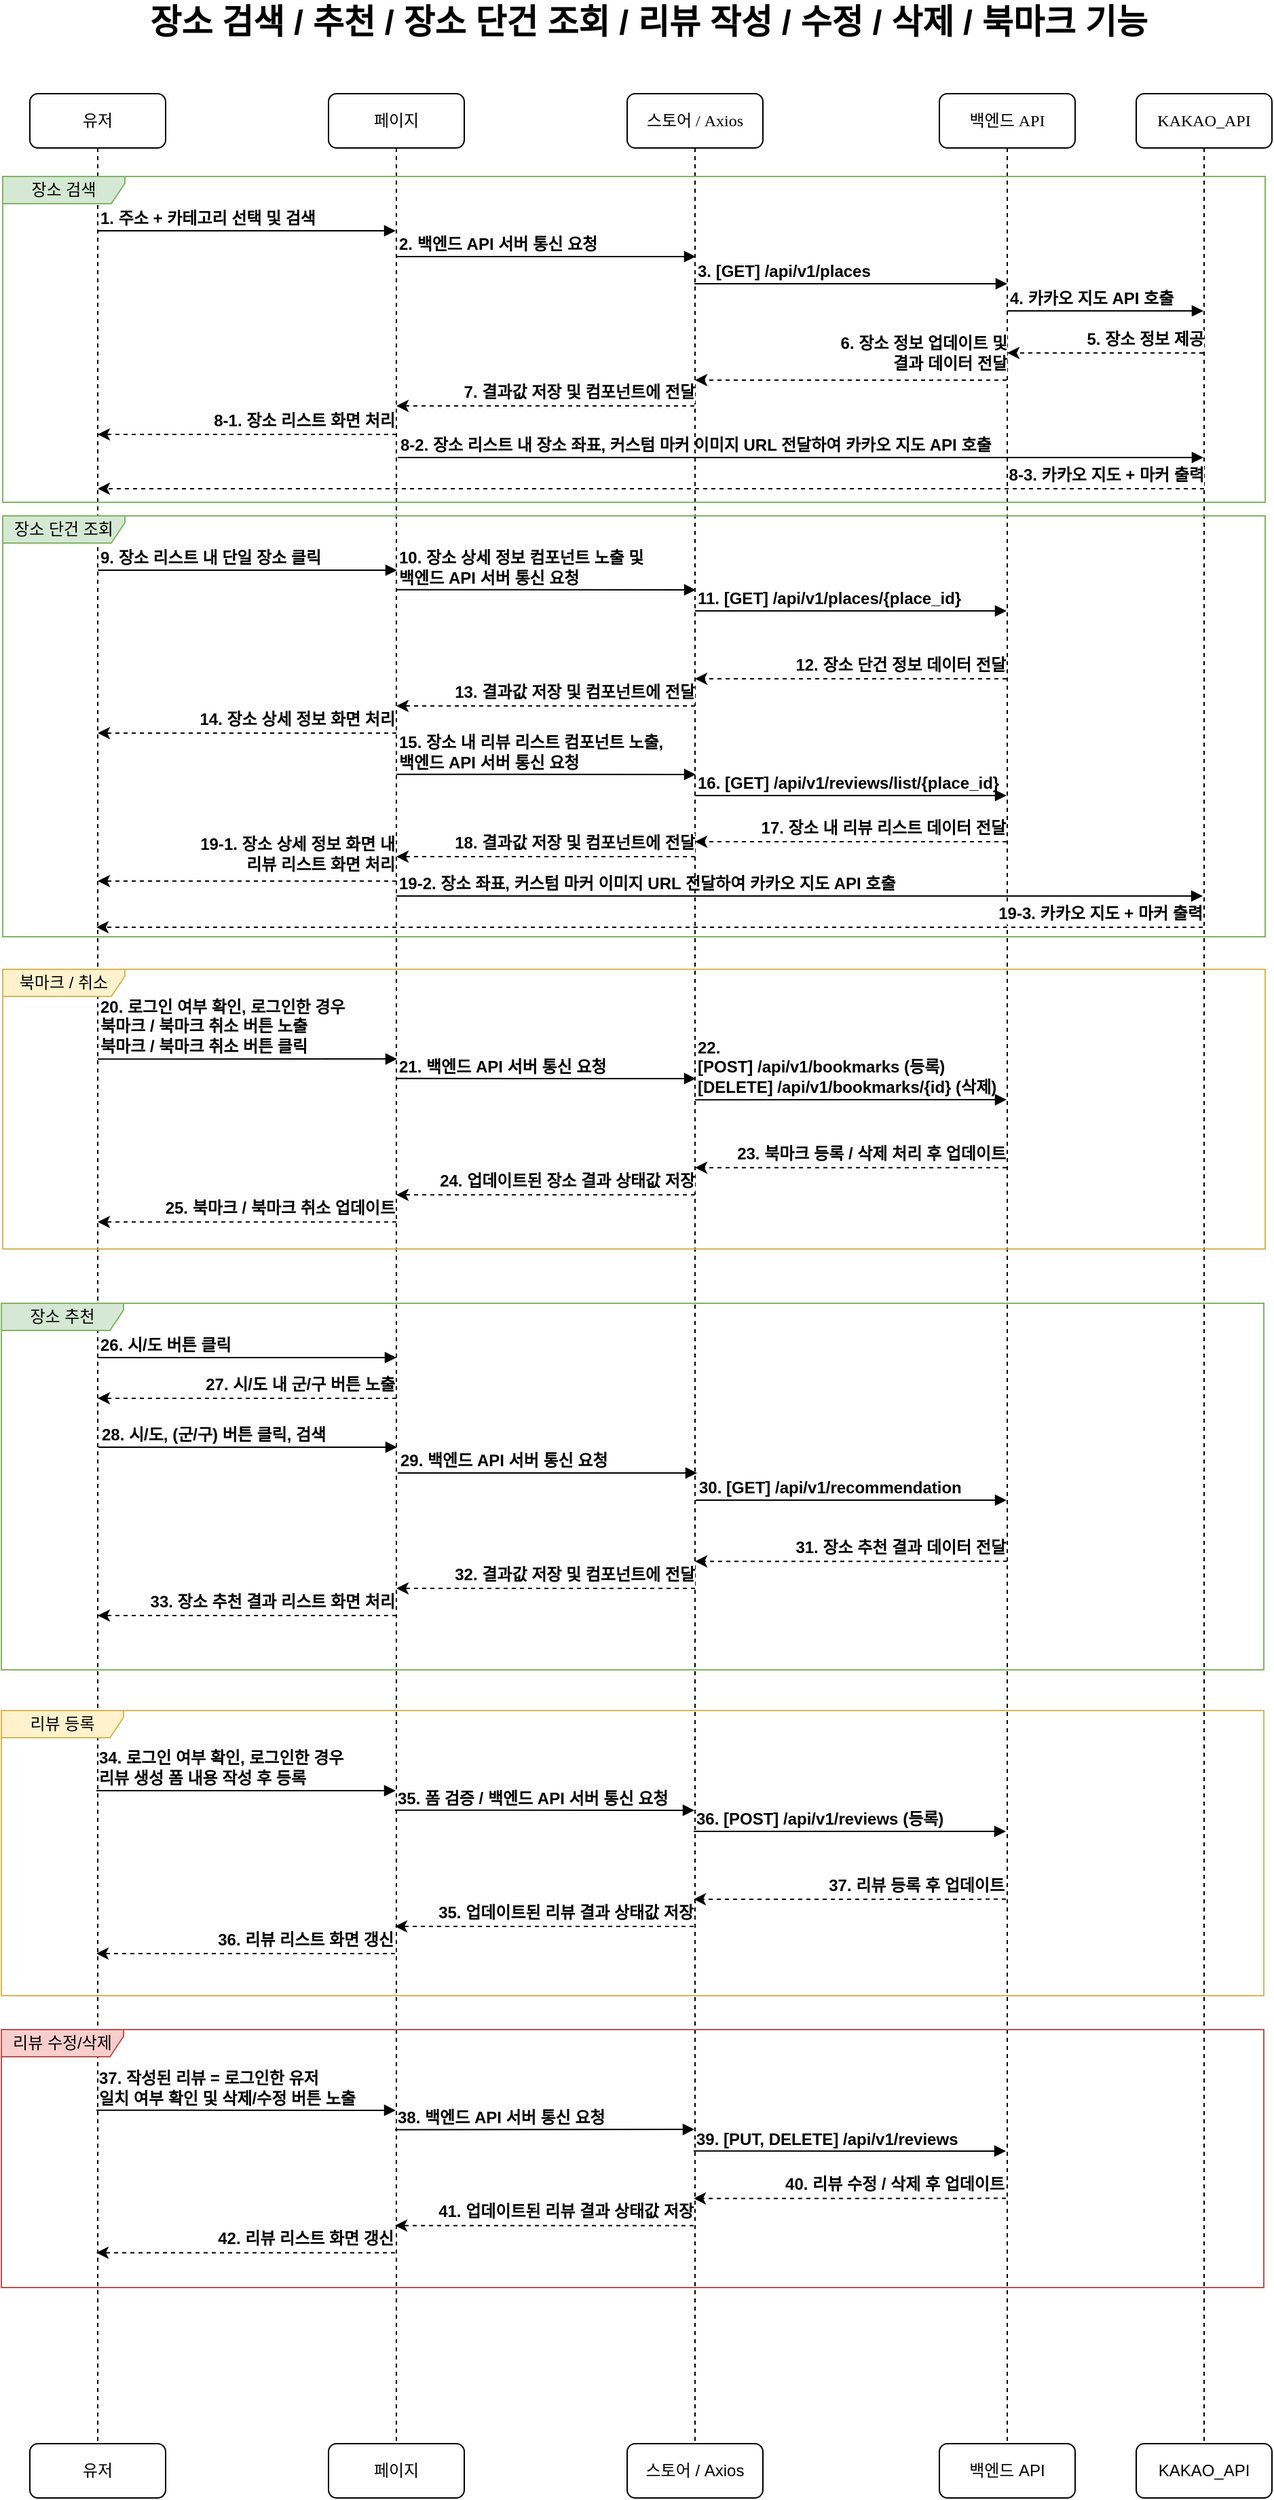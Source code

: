 <mxfile version="21.2.4" type="device">
  <diagram name="Page-1" id="13e1069c-82ec-6db2-03f1-153e76fe0fe0">
    <mxGraphModel dx="1434" dy="707" grid="1" gridSize="10" guides="1" tooltips="1" connect="1" arrows="1" fold="1" page="1" pageScale="1" pageWidth="1100" pageHeight="850" background="none" math="0" shadow="0">
      <root>
        <mxCell id="0" />
        <mxCell id="1" parent="0" />
        <mxCell id="7baba1c4bc27f4b0-2" value="페이지" style="shape=umlLifeline;perimeter=lifelinePerimeter;whiteSpace=wrap;html=1;container=1;collapsible=0;recursiveResize=0;outlineConnect=0;rounded=1;shadow=0;comic=0;labelBackgroundColor=none;strokeWidth=1;fontFamily=Verdana;fontSize=12;align=center;" parent="1" vertex="1">
          <mxGeometry x="314" y="109" width="100" height="1731" as="geometry" />
        </mxCell>
        <mxCell id="fj5dnLexoJdEt0vvxZNv-27" value="2. 백엔드 API 서버 통신 요청" style="html=1;verticalAlign=bottom;endArrow=block;labelBackgroundColor=none;fontFamily=Helvetica;fontSize=12;edgeStyle=elbowEdgeStyle;elbow=vertical;align=left;fontStyle=1" parent="7baba1c4bc27f4b0-2" edge="1">
          <mxGeometry x="-1" relative="1" as="geometry">
            <mxPoint x="50" y="120" as="sourcePoint" />
            <mxPoint x="270.5" y="120" as="targetPoint" />
            <mxPoint as="offset" />
          </mxGeometry>
        </mxCell>
        <mxCell id="fj5dnLexoJdEt0vvxZNv-35" value="&lt;font&gt;10. 장소 상세 정보 컴포넌트 노출 및&lt;br&gt;백엔드 API 서버 통신 요청&lt;/font&gt;" style="html=1;verticalAlign=bottom;endArrow=block;labelBackgroundColor=none;fontFamily=Helvetica;fontSize=12;edgeStyle=elbowEdgeStyle;elbow=vertical;align=left;fontStyle=1" parent="7baba1c4bc27f4b0-2" edge="1">
          <mxGeometry x="-0.997" relative="1" as="geometry">
            <mxPoint x="50" y="365.33" as="sourcePoint" />
            <mxPoint x="270.5" y="365.33" as="targetPoint" />
            <mxPoint as="offset" />
          </mxGeometry>
        </mxCell>
        <mxCell id="fj5dnLexoJdEt0vvxZNv-41" value="14. 장소 상세 정보 화면 처리" style="endArrow=classic;html=1;rounded=0;dashed=1;align=right;fontSize=12;fontStyle=1" parent="7baba1c4bc27f4b0-2" edge="1">
          <mxGeometry x="-1" y="-10" width="50" height="50" relative="1" as="geometry">
            <mxPoint x="50" y="471" as="sourcePoint" />
            <mxPoint x="-170" y="471" as="targetPoint" />
            <Array as="points">
              <mxPoint x="50" y="471" />
              <mxPoint x="20" y="471" />
            </Array>
            <mxPoint as="offset" />
          </mxGeometry>
        </mxCell>
        <mxCell id="fj5dnLexoJdEt0vvxZNv-78" value="33. 장소 추천 결과 리스트 화면 처리" style="endArrow=classic;html=1;rounded=0;dashed=1;align=right;fontSize=12;fontStyle=1" parent="7baba1c4bc27f4b0-2" edge="1">
          <mxGeometry x="-1" y="-10" width="50" height="50" relative="1" as="geometry">
            <mxPoint x="50" y="1121" as="sourcePoint" />
            <mxPoint x="-170" y="1121" as="targetPoint" />
            <Array as="points">
              <mxPoint x="50" y="1121" />
              <mxPoint x="20" y="1121" />
            </Array>
            <mxPoint as="offset" />
          </mxGeometry>
        </mxCell>
        <mxCell id="7baba1c4bc27f4b0-3" value="스토어 / Axios" style="shape=umlLifeline;perimeter=lifelinePerimeter;whiteSpace=wrap;html=1;container=1;collapsible=0;recursiveResize=0;outlineConnect=0;rounded=1;shadow=0;comic=0;labelBackgroundColor=none;strokeWidth=1;fontFamily=Verdana;fontSize=12;align=center;movable=1;resizable=1;rotatable=1;deletable=1;editable=1;locked=0;connectable=1;" parent="1" vertex="1">
          <mxGeometry x="534" y="109" width="100" height="1731" as="geometry" />
        </mxCell>
        <mxCell id="fj5dnLexoJdEt0vvxZNv-79" value="32. 결과값 저장 및 컴포넌트에 전달" style="endArrow=classic;html=1;rounded=0;dashed=1;align=right;fontSize=12;fontStyle=1" parent="7baba1c4bc27f4b0-3" edge="1">
          <mxGeometry x="-1" y="-10" width="50" height="50" relative="1" as="geometry">
            <mxPoint x="50" y="1101" as="sourcePoint" />
            <mxPoint x="-170" y="1101" as="targetPoint" />
            <Array as="points">
              <mxPoint x="30" y="1101" />
            </Array>
            <mxPoint x="1" as="offset" />
          </mxGeometry>
        </mxCell>
        <mxCell id="7baba1c4bc27f4b0-4" value="KAKAO_API" style="shape=umlLifeline;perimeter=lifelinePerimeter;whiteSpace=wrap;html=1;container=1;collapsible=0;recursiveResize=0;outlineConnect=0;rounded=1;shadow=0;comic=0;labelBackgroundColor=none;strokeWidth=1;fontFamily=Verdana;fontSize=12;align=center;" parent="1" vertex="1">
          <mxGeometry x="909" y="109" width="100" height="1731" as="geometry" />
        </mxCell>
        <mxCell id="7baba1c4bc27f4b0-8" value="유저" style="shape=umlLifeline;perimeter=lifelinePerimeter;whiteSpace=wrap;html=1;container=1;collapsible=0;recursiveResize=0;outlineConnect=0;rounded=1;shadow=0;comic=0;labelBackgroundColor=none;strokeWidth=1;fontFamily=Verdana;fontSize=12;align=center;" parent="1" vertex="1">
          <mxGeometry x="94" y="109" width="100" height="1731" as="geometry" />
        </mxCell>
        <mxCell id="7baba1c4bc27f4b0-11" value="1. 주소 + 카테고리 선택 및 검색" style="html=1;verticalAlign=bottom;endArrow=block;labelBackgroundColor=none;fontFamily=Helvetica;fontSize=12;edgeStyle=elbowEdgeStyle;elbow=vertical;align=left;fontStyle=1" parent="1" edge="1">
          <mxGeometry x="-1" relative="1" as="geometry">
            <mxPoint x="143.5" y="210" as="sourcePoint" />
            <mxPoint x="363.5" y="210" as="targetPoint" />
            <mxPoint as="offset" />
          </mxGeometry>
        </mxCell>
        <mxCell id="d7kwrDIypniRsh-_axAG-28" value="유저" style="rounded=1;whiteSpace=wrap;html=1;fontSize=12;" parent="1" vertex="1">
          <mxGeometry x="94" y="1840" width="100" height="40" as="geometry" />
        </mxCell>
        <mxCell id="d7kwrDIypniRsh-_axAG-29" value="페이지" style="rounded=1;whiteSpace=wrap;html=1;fontSize=12;" parent="1" vertex="1">
          <mxGeometry x="314" y="1840" width="100" height="40" as="geometry" />
        </mxCell>
        <mxCell id="d7kwrDIypniRsh-_axAG-30" value="스토어 / Axios" style="rounded=1;whiteSpace=wrap;html=1;fontSize=12;" parent="1" vertex="1">
          <mxGeometry x="534" y="1840" width="100" height="40" as="geometry" />
        </mxCell>
        <mxCell id="d7kwrDIypniRsh-_axAG-31" value="KAKAO_API" style="rounded=1;whiteSpace=wrap;html=1;fontSize=12;" parent="1" vertex="1">
          <mxGeometry x="909" y="1840" width="100" height="40" as="geometry" />
        </mxCell>
        <mxCell id="d7kwrDIypniRsh-_axAG-33" value="&lt;span style=&quot;font-size: 25px;&quot;&gt;&lt;b&gt;장소 검색 / 추천 / 장소 단건 조회 / 리뷰 작성 / 수정 / 삭제 / 북마크 기능&lt;/b&gt;&lt;/span&gt;" style="text;html=1;strokeColor=none;fillColor=none;align=center;verticalAlign=middle;whiteSpace=wrap;rounded=0;fontSize=12;" parent="1" vertex="1">
          <mxGeometry x="154" y="40" width="792" height="30" as="geometry" />
        </mxCell>
        <mxCell id="fj5dnLexoJdEt0vvxZNv-23" value="백엔드 API" style="shape=umlLifeline;perimeter=lifelinePerimeter;whiteSpace=wrap;html=1;container=1;collapsible=0;recursiveResize=0;outlineConnect=0;rounded=1;shadow=0;comic=0;labelBackgroundColor=none;strokeWidth=1;fontFamily=Verdana;fontSize=12;align=center;" parent="1" vertex="1">
          <mxGeometry x="764" y="109" width="100" height="1731" as="geometry" />
        </mxCell>
        <mxCell id="fj5dnLexoJdEt0vvxZNv-77" value="31. 장소 추천 결과 데이터 전달" style="endArrow=classic;html=1;rounded=0;dashed=1;align=right;fontSize=12;fontStyle=1" parent="fj5dnLexoJdEt0vvxZNv-23" edge="1">
          <mxGeometry x="-1" y="-10" width="50" height="50" relative="1" as="geometry">
            <mxPoint x="50" y="1081" as="sourcePoint" />
            <mxPoint x="-180" y="1081.09" as="targetPoint" />
            <Array as="points">
              <mxPoint y="1081.09" />
              <mxPoint x="-30" y="1081.09" />
            </Array>
            <mxPoint as="offset" />
          </mxGeometry>
        </mxCell>
        <mxCell id="fj5dnLexoJdEt0vvxZNv-26" value="백엔드 API" style="rounded=1;whiteSpace=wrap;html=1;fontSize=12;" parent="1" vertex="1">
          <mxGeometry x="764" y="1840" width="100" height="40" as="geometry" />
        </mxCell>
        <mxCell id="fj5dnLexoJdEt0vvxZNv-28" value="3. [GET] /api/v1/places" style="html=1;verticalAlign=bottom;endArrow=block;labelBackgroundColor=none;fontFamily=Helvetica;fontSize=12;edgeStyle=elbowEdgeStyle;elbow=vertical;align=left;fontStyle=1;" parent="1" edge="1">
          <mxGeometry x="-1" relative="1" as="geometry">
            <mxPoint x="583.5" y="249" as="sourcePoint" />
            <mxPoint x="814" y="249" as="targetPoint" />
            <mxPoint as="offset" />
            <Array as="points">
              <mxPoint x="814" y="249" />
            </Array>
          </mxGeometry>
        </mxCell>
        <mxCell id="fj5dnLexoJdEt0vvxZNv-29" value="4. 카카오 지도 API 호출" style="html=1;verticalAlign=bottom;endArrow=block;labelBackgroundColor=none;fontFamily=Helvetica;fontSize=12;edgeStyle=elbowEdgeStyle;elbow=vertical;align=left;fontStyle=1" parent="1" edge="1">
          <mxGeometry x="-1" relative="1" as="geometry">
            <mxPoint x="814" y="269" as="sourcePoint" />
            <mxPoint x="958.5" y="269" as="targetPoint" />
            <mxPoint as="offset" />
          </mxGeometry>
        </mxCell>
        <mxCell id="fj5dnLexoJdEt0vvxZNv-30" value="5. 장소 정보 제공" style="endArrow=classic;html=1;rounded=0;dashed=1;align=right;fontSize=12;fontStyle=1" parent="1" source="7baba1c4bc27f4b0-4" target="fj5dnLexoJdEt0vvxZNv-23" edge="1">
          <mxGeometry x="-1" y="-10" width="50" height="50" relative="1" as="geometry">
            <mxPoint x="874" y="320" as="sourcePoint" />
            <mxPoint x="884" y="320" as="targetPoint" />
            <Array as="points">
              <mxPoint x="924" y="300" />
              <mxPoint x="894" y="300" />
            </Array>
            <mxPoint x="1" as="offset" />
          </mxGeometry>
        </mxCell>
        <mxCell id="fj5dnLexoJdEt0vvxZNv-31" value="6. 장소 정보 업데이트 및&lt;br&gt;결과 데이터 전달" style="endArrow=classic;html=1;rounded=0;dashed=1;align=right;fontSize=12;fontStyle=1" parent="1" source="fj5dnLexoJdEt0vvxZNv-23" target="7baba1c4bc27f4b0-3" edge="1">
          <mxGeometry x="-1" y="-20" width="50" height="50" relative="1" as="geometry">
            <mxPoint x="799" y="320" as="sourcePoint" />
            <mxPoint x="644" y="320" as="targetPoint" />
            <Array as="points">
              <mxPoint x="764" y="320" />
              <mxPoint x="734" y="320" />
            </Array>
            <mxPoint x="1" as="offset" />
          </mxGeometry>
        </mxCell>
        <mxCell id="fj5dnLexoJdEt0vvxZNv-32" value="7. 결과값 저장 및 컴포넌트에 전달" style="endArrow=classic;html=1;rounded=0;dashed=1;align=right;fontSize=12;fontStyle=1" parent="1" source="7baba1c4bc27f4b0-3" target="7baba1c4bc27f4b0-2" edge="1">
          <mxGeometry x="-1" y="-10" width="50" height="50" relative="1" as="geometry">
            <mxPoint x="629" y="339" as="sourcePoint" />
            <mxPoint x="474" y="339" as="targetPoint" />
            <Array as="points">
              <mxPoint x="564" y="339" />
            </Array>
            <mxPoint x="1" as="offset" />
          </mxGeometry>
        </mxCell>
        <mxCell id="fj5dnLexoJdEt0vvxZNv-34" value="9. 장소 리스트 내 단일 장소 클릭" style="html=1;verticalAlign=bottom;endArrow=block;labelBackgroundColor=none;fontFamily=Helvetica;fontSize=12;edgeStyle=elbowEdgeStyle;elbow=vertical;align=left;fontStyle=1" parent="1" edge="1">
          <mxGeometry x="-1" relative="1" as="geometry">
            <mxPoint x="144" y="460" as="sourcePoint" />
            <mxPoint x="364.5" y="460" as="targetPoint" />
            <mxPoint as="offset" />
          </mxGeometry>
        </mxCell>
        <mxCell id="fj5dnLexoJdEt0vvxZNv-36" value="&lt;font&gt;11. [GET] /api/v1/places/{place_id}&lt;/font&gt;" style="html=1;verticalAlign=bottom;endArrow=block;labelBackgroundColor=none;fontFamily=Helvetica;fontSize=12;edgeStyle=elbowEdgeStyle;elbow=vertical;align=left;fontStyle=1" parent="1" target="fj5dnLexoJdEt0vvxZNv-23" edge="1">
          <mxGeometry x="-1" relative="1" as="geometry">
            <mxPoint x="584" y="490" as="sourcePoint" />
            <mxPoint x="804" y="490" as="targetPoint" />
            <mxPoint as="offset" />
          </mxGeometry>
        </mxCell>
        <mxCell id="fj5dnLexoJdEt0vvxZNv-37" value="12. 장소 단건 정보 데이터 전달" style="endArrow=classic;html=1;rounded=0;dashed=1;align=right;fontSize=12;fontStyle=1" parent="1" source="fj5dnLexoJdEt0vvxZNv-23" edge="1">
          <mxGeometry x="-1" y="-10" width="50" height="50" relative="1" as="geometry">
            <mxPoint x="804" y="540" as="sourcePoint" />
            <mxPoint x="584" y="540" as="targetPoint" />
            <Array as="points">
              <mxPoint x="764" y="540" />
              <mxPoint x="734" y="540" />
            </Array>
            <mxPoint as="offset" />
          </mxGeometry>
        </mxCell>
        <mxCell id="fj5dnLexoJdEt0vvxZNv-38" value="13. 결과값 저장 및 컴포넌트에 전달" style="endArrow=classic;html=1;rounded=0;dashed=1;align=right;fontSize=12;fontStyle=1" parent="1" edge="1">
          <mxGeometry x="-1" y="-10" width="50" height="50" relative="1" as="geometry">
            <mxPoint x="584" y="560" as="sourcePoint" />
            <mxPoint x="364" y="560" as="targetPoint" />
            <Array as="points">
              <mxPoint x="564" y="560" />
            </Array>
            <mxPoint x="1" as="offset" />
          </mxGeometry>
        </mxCell>
        <mxCell id="fj5dnLexoJdEt0vvxZNv-44" value="15. 장소 내 리뷰 리스트 컴포넌트 노출,&lt;br&gt;백엔드 API 서버 통신 요청" style="html=1;verticalAlign=bottom;endArrow=block;labelBackgroundColor=none;fontFamily=Helvetica;fontSize=12;edgeStyle=elbowEdgeStyle;elbow=vertical;align=left;fontStyle=1" parent="1" edge="1">
          <mxGeometry x="-0.999" relative="1" as="geometry">
            <mxPoint x="364" y="610.33" as="sourcePoint" />
            <mxPoint x="584.5" y="610.33" as="targetPoint" />
            <mxPoint as="offset" />
          </mxGeometry>
        </mxCell>
        <mxCell id="fj5dnLexoJdEt0vvxZNv-45" value="&lt;font&gt;16. [GET] /api/v1/reviews/list/{place_id}&lt;/font&gt;" style="html=1;verticalAlign=bottom;endArrow=block;labelBackgroundColor=none;fontFamily=Helvetica;fontSize=12;edgeStyle=elbowEdgeStyle;elbow=vertical;align=left;fontStyle=1" parent="1" target="fj5dnLexoJdEt0vvxZNv-23" edge="1">
          <mxGeometry x="-1" relative="1" as="geometry">
            <mxPoint x="584" y="626" as="sourcePoint" />
            <mxPoint x="804" y="626" as="targetPoint" />
            <mxPoint as="offset" />
          </mxGeometry>
        </mxCell>
        <mxCell id="fj5dnLexoJdEt0vvxZNv-46" value="19-1. 장소 상세 정보 화면 내&lt;br&gt;리뷰 리스트 화면 처리" style="endArrow=classic;html=1;rounded=0;dashed=1;align=right;fontSize=12;fontStyle=1" parent="1" edge="1">
          <mxGeometry x="-1" y="-20" width="50" height="50" relative="1" as="geometry">
            <mxPoint x="364" y="689" as="sourcePoint" />
            <mxPoint x="144" y="689" as="targetPoint" />
            <Array as="points">
              <mxPoint x="364" y="689" />
              <mxPoint x="334" y="689" />
            </Array>
            <mxPoint as="offset" />
          </mxGeometry>
        </mxCell>
        <mxCell id="fj5dnLexoJdEt0vvxZNv-47" value="17. 장소 내 리뷰 리스트 데이터 전달" style="endArrow=classic;html=1;rounded=0;dashed=1;align=right;fontSize=12;fontStyle=1" parent="1" source="fj5dnLexoJdEt0vvxZNv-23" edge="1">
          <mxGeometry x="-1" y="-10" width="50" height="50" relative="1" as="geometry">
            <mxPoint x="804" y="660" as="sourcePoint" />
            <mxPoint x="584" y="660" as="targetPoint" />
            <Array as="points">
              <mxPoint x="764" y="660" />
              <mxPoint x="734" y="660" />
            </Array>
            <mxPoint as="offset" />
          </mxGeometry>
        </mxCell>
        <mxCell id="fj5dnLexoJdEt0vvxZNv-48" value="18. 결과값 저장 및 컴포넌트에 전달" style="endArrow=classic;html=1;rounded=0;dashed=1;align=right;fontSize=12;fontStyle=1" parent="1" edge="1">
          <mxGeometry x="-1" y="-10" width="50" height="50" relative="1" as="geometry">
            <mxPoint x="584" y="671" as="sourcePoint" />
            <mxPoint x="364" y="671" as="targetPoint" />
            <Array as="points">
              <mxPoint x="564" y="671" />
            </Array>
            <mxPoint x="1" as="offset" />
          </mxGeometry>
        </mxCell>
        <mxCell id="fj5dnLexoJdEt0vvxZNv-49" value="장소 검색" style="shape=umlFrame;whiteSpace=wrap;html=1;pointerEvents=0;width=90;height=20;fillColor=#d5e8d4;strokeColor=#82b366;" parent="1" vertex="1">
          <mxGeometry x="74" y="170" width="930" height="240" as="geometry" />
        </mxCell>
        <mxCell id="fj5dnLexoJdEt0vvxZNv-50" value="장소 단건 조회" style="shape=umlFrame;whiteSpace=wrap;html=1;pointerEvents=0;width=90;height=20;fillColor=#d5e8d4;strokeColor=#82b366;" parent="1" vertex="1">
          <mxGeometry x="74" y="420" width="930" height="310" as="geometry" />
        </mxCell>
        <mxCell id="fj5dnLexoJdEt0vvxZNv-57" value="21. 백엔드 API 서버 통신 요청" style="html=1;verticalAlign=bottom;endArrow=block;labelBackgroundColor=none;fontFamily=Helvetica;fontSize=12;edgeStyle=elbowEdgeStyle;elbow=vertical;align=left;fontStyle=1" parent="1" edge="1">
          <mxGeometry x="-0.997" relative="1" as="geometry">
            <mxPoint x="364" y="834.42" as="sourcePoint" />
            <mxPoint x="584.5" y="834.42" as="targetPoint" />
            <mxPoint as="offset" />
          </mxGeometry>
        </mxCell>
        <mxCell id="fj5dnLexoJdEt0vvxZNv-58" value="25. 북마크 / 북마크 취소 업데이트" style="endArrow=classic;html=1;rounded=0;dashed=1;align=right;fontSize=12;fontStyle=1" parent="1" edge="1">
          <mxGeometry x="-1" y="-10" width="50" height="50" relative="1" as="geometry">
            <mxPoint x="364" y="940.09" as="sourcePoint" />
            <mxPoint x="144" y="940.09" as="targetPoint" />
            <Array as="points">
              <mxPoint x="364" y="940.09" />
              <mxPoint x="334" y="940.09" />
            </Array>
            <mxPoint as="offset" />
          </mxGeometry>
        </mxCell>
        <mxCell id="fj5dnLexoJdEt0vvxZNv-59" value="20. 로그인 여부 확인, 로그인한 경우&lt;br&gt;북마크 / 북마크 취소 버튼 노출&lt;br&gt;북마크 / 북마크 취소 버튼 클릭" style="html=1;verticalAlign=bottom;endArrow=block;labelBackgroundColor=none;fontFamily=Helvetica;fontSize=12;edgeStyle=elbowEdgeStyle;elbow=vertical;align=left;fontStyle=1" parent="1" edge="1">
          <mxGeometry x="-0.998" relative="1" as="geometry">
            <mxPoint x="144" y="820.09" as="sourcePoint" />
            <mxPoint x="364.5" y="820.09" as="targetPoint" />
            <mxPoint as="offset" />
          </mxGeometry>
        </mxCell>
        <mxCell id="fj5dnLexoJdEt0vvxZNv-60" value="&lt;font&gt;22. &lt;br&gt;[POST] /api/v1/bookmarks (등록)&lt;br&gt;[DELETE] /api/v1/bookmarks/{id} (삭제)&lt;br&gt;&lt;/font&gt;" style="html=1;verticalAlign=bottom;endArrow=block;labelBackgroundColor=none;fontFamily=Helvetica;fontSize=12;edgeStyle=elbowEdgeStyle;elbow=vertical;align=left;fontStyle=1" parent="1" target="fj5dnLexoJdEt0vvxZNv-23" edge="1">
          <mxGeometry x="-1" relative="1" as="geometry">
            <mxPoint x="584" y="850.09" as="sourcePoint" />
            <mxPoint x="804" y="850.09" as="targetPoint" />
            <mxPoint as="offset" />
          </mxGeometry>
        </mxCell>
        <mxCell id="fj5dnLexoJdEt0vvxZNv-61" value="23. 북마크 등록 / 삭제 처리 후 업데이트" style="endArrow=classic;html=1;rounded=0;dashed=1;align=right;fontSize=12;fontStyle=1" parent="1" source="fj5dnLexoJdEt0vvxZNv-23" edge="1">
          <mxGeometry x="-1" y="-10" width="50" height="50" relative="1" as="geometry">
            <mxPoint x="804" y="900.09" as="sourcePoint" />
            <mxPoint x="584" y="900.09" as="targetPoint" />
            <Array as="points">
              <mxPoint x="764" y="900.09" />
              <mxPoint x="734" y="900.09" />
            </Array>
            <mxPoint as="offset" />
          </mxGeometry>
        </mxCell>
        <mxCell id="fj5dnLexoJdEt0vvxZNv-62" value="24. 업데이트된 장소 결과 상태값 저장" style="endArrow=classic;html=1;rounded=0;dashed=1;align=right;fontSize=12;fontStyle=1" parent="1" edge="1">
          <mxGeometry x="-1" y="-10" width="50" height="50" relative="1" as="geometry">
            <mxPoint x="584" y="920.09" as="sourcePoint" />
            <mxPoint x="364" y="920.09" as="targetPoint" />
            <Array as="points">
              <mxPoint x="564" y="920.09" />
            </Array>
            <mxPoint x="1" as="offset" />
          </mxGeometry>
        </mxCell>
        <mxCell id="fj5dnLexoJdEt0vvxZNv-63" value="북마크 / 취소" style="shape=umlFrame;whiteSpace=wrap;html=1;pointerEvents=0;width=90;height=20;fillColor=#fff2cc;strokeColor=#d6b656;" parent="1" vertex="1">
          <mxGeometry x="74" y="754" width="930" height="206" as="geometry" />
        </mxCell>
        <mxCell id="fj5dnLexoJdEt0vvxZNv-66" value="26. 시/도 버튼 클릭" style="html=1;verticalAlign=bottom;endArrow=block;labelBackgroundColor=none;fontFamily=Helvetica;fontSize=12;edgeStyle=elbowEdgeStyle;elbow=vertical;align=left;fontStyle=1" parent="1" edge="1">
          <mxGeometry x="-1" relative="1" as="geometry">
            <mxPoint x="144" y="1040" as="sourcePoint" />
            <mxPoint x="364" y="1040" as="targetPoint" />
            <mxPoint as="offset" />
          </mxGeometry>
        </mxCell>
        <mxCell id="fj5dnLexoJdEt0vvxZNv-68" value="27. 시/도 내 군/구 버튼 노출" style="endArrow=classic;html=1;rounded=0;dashed=1;align=right;fontSize=12;fontStyle=1" parent="1" edge="1">
          <mxGeometry x="-1" y="-10" width="50" height="50" relative="1" as="geometry">
            <mxPoint x="364" y="1070" as="sourcePoint" />
            <mxPoint x="144" y="1070" as="targetPoint" />
            <Array as="points">
              <mxPoint x="364" y="1070" />
              <mxPoint x="334" y="1070" />
            </Array>
            <mxPoint as="offset" />
          </mxGeometry>
        </mxCell>
        <mxCell id="fj5dnLexoJdEt0vvxZNv-70" value="29. 백엔드 API 서버 통신 요청" style="html=1;verticalAlign=bottom;endArrow=block;labelBackgroundColor=none;fontFamily=Helvetica;fontSize=12;edgeStyle=elbowEdgeStyle;elbow=vertical;align=left;fontStyle=1" parent="1" edge="1">
          <mxGeometry x="-1" relative="1" as="geometry">
            <mxPoint x="365" y="1125" as="sourcePoint" />
            <mxPoint x="585.5" y="1125" as="targetPoint" />
            <mxPoint as="offset" />
          </mxGeometry>
        </mxCell>
        <mxCell id="fj5dnLexoJdEt0vvxZNv-71" value="28. 시/도, (군/구) 버튼 클릭, 검색" style="html=1;verticalAlign=bottom;endArrow=block;labelBackgroundColor=none;fontFamily=Helvetica;fontSize=12;edgeStyle=elbowEdgeStyle;elbow=vertical;align=left;fontStyle=1" parent="1" edge="1">
          <mxGeometry x="-1" relative="1" as="geometry">
            <mxPoint x="144.5" y="1106" as="sourcePoint" />
            <mxPoint x="364.5" y="1106" as="targetPoint" />
            <mxPoint as="offset" />
          </mxGeometry>
        </mxCell>
        <mxCell id="fj5dnLexoJdEt0vvxZNv-72" value="30. [GET] /api/v1/recommendation" style="html=1;verticalAlign=bottom;endArrow=block;labelBackgroundColor=none;fontFamily=Helvetica;fontSize=12;edgeStyle=elbowEdgeStyle;elbow=vertical;align=left;fontStyle=1;" parent="1" target="fj5dnLexoJdEt0vvxZNv-23" edge="1">
          <mxGeometry x="-1" relative="1" as="geometry">
            <mxPoint x="584.5" y="1145" as="sourcePoint" />
            <mxPoint x="815" y="1158" as="targetPoint" />
            <mxPoint as="offset" />
            <Array as="points">
              <mxPoint x="704" y="1145" />
            </Array>
          </mxGeometry>
        </mxCell>
        <mxCell id="fj5dnLexoJdEt0vvxZNv-80" value="8-1. 장소 리스트 화면 처리" style="endArrow=classic;html=1;rounded=0;dashed=1;align=right;fontSize=12;fontStyle=1" parent="1" edge="1">
          <mxGeometry x="-1" y="-10" width="50" height="50" relative="1" as="geometry">
            <mxPoint x="364" y="360" as="sourcePoint" />
            <mxPoint x="144" y="360" as="targetPoint" />
            <Array as="points">
              <mxPoint x="364" y="360" />
              <mxPoint x="334" y="360" />
            </Array>
            <mxPoint as="offset" />
          </mxGeometry>
        </mxCell>
        <mxCell id="fj5dnLexoJdEt0vvxZNv-81" value="장소 추천" style="shape=umlFrame;whiteSpace=wrap;html=1;pointerEvents=0;width=90;height=20;fillColor=#d5e8d4;strokeColor=#82b366;" parent="1" vertex="1">
          <mxGeometry x="73" y="1000" width="930" height="270" as="geometry" />
        </mxCell>
        <mxCell id="fj5dnLexoJdEt0vvxZNv-86" value="35. 폼 검증 / 백엔드 API 서버 통신 요청" style="html=1;verticalAlign=bottom;endArrow=block;labelBackgroundColor=none;fontFamily=Helvetica;fontSize=12;edgeStyle=elbowEdgeStyle;elbow=vertical;align=left;fontStyle=1" parent="1" edge="1">
          <mxGeometry x="-0.997" relative="1" as="geometry">
            <mxPoint x="363" y="1373.33" as="sourcePoint" />
            <mxPoint x="583.5" y="1373.33" as="targetPoint" />
            <mxPoint as="offset" />
          </mxGeometry>
        </mxCell>
        <mxCell id="fj5dnLexoJdEt0vvxZNv-87" value="36. 리뷰 리스트 화면 갱신" style="endArrow=classic;html=1;rounded=0;dashed=1;align=right;fontSize=12;fontStyle=1" parent="1" edge="1">
          <mxGeometry x="-1" y="-10" width="50" height="50" relative="1" as="geometry">
            <mxPoint x="363" y="1479.0" as="sourcePoint" />
            <mxPoint x="143" y="1479.0" as="targetPoint" />
            <Array as="points">
              <mxPoint x="363" y="1479.0" />
              <mxPoint x="333" y="1479.0" />
            </Array>
            <mxPoint as="offset" />
          </mxGeometry>
        </mxCell>
        <mxCell id="fj5dnLexoJdEt0vvxZNv-88" value="34. 로그인 여부 확인, 로그인한 경우&lt;br&gt;리뷰 생성 폼 내용 작성 후 등록" style="html=1;verticalAlign=bottom;endArrow=block;labelBackgroundColor=none;fontFamily=Helvetica;fontSize=12;edgeStyle=elbowEdgeStyle;elbow=vertical;align=left;fontStyle=1" parent="1" edge="1">
          <mxGeometry x="-0.998" relative="1" as="geometry">
            <mxPoint x="143" y="1359.0" as="sourcePoint" />
            <mxPoint x="363.5" y="1359.0" as="targetPoint" />
            <mxPoint as="offset" />
          </mxGeometry>
        </mxCell>
        <mxCell id="fj5dnLexoJdEt0vvxZNv-89" value="&lt;font&gt;36. [POST] /api/v1/reviews (등록)&lt;br&gt;&lt;/font&gt;" style="html=1;verticalAlign=bottom;endArrow=block;labelBackgroundColor=none;fontFamily=Helvetica;fontSize=12;edgeStyle=elbowEdgeStyle;elbow=vertical;align=left;fontStyle=1" parent="1" edge="1">
          <mxGeometry x="-1" relative="1" as="geometry">
            <mxPoint x="583" y="1389.0" as="sourcePoint" />
            <mxPoint x="813" y="1388.91" as="targetPoint" />
            <mxPoint as="offset" />
          </mxGeometry>
        </mxCell>
        <mxCell id="fj5dnLexoJdEt0vvxZNv-90" value="37. 리뷰 등록 후 업데이트" style="endArrow=classic;html=1;rounded=0;dashed=1;align=right;fontSize=12;fontStyle=1" parent="1" edge="1">
          <mxGeometry x="-1" y="-10" width="50" height="50" relative="1" as="geometry">
            <mxPoint x="813" y="1438.91" as="sourcePoint" />
            <mxPoint x="583" y="1439.0" as="targetPoint" />
            <Array as="points">
              <mxPoint x="763" y="1439.0" />
              <mxPoint x="733" y="1439.0" />
            </Array>
            <mxPoint as="offset" />
          </mxGeometry>
        </mxCell>
        <mxCell id="fj5dnLexoJdEt0vvxZNv-91" value="35. 업데이트된 리뷰 결과 상태값 저장" style="endArrow=classic;html=1;rounded=0;dashed=1;align=right;fontSize=12;fontStyle=1" parent="1" edge="1">
          <mxGeometry x="-1" y="-10" width="50" height="50" relative="1" as="geometry">
            <mxPoint x="583" y="1459.0" as="sourcePoint" />
            <mxPoint x="363" y="1459.0" as="targetPoint" />
            <Array as="points">
              <mxPoint x="563" y="1459.0" />
            </Array>
            <mxPoint x="1" as="offset" />
          </mxGeometry>
        </mxCell>
        <mxCell id="fj5dnLexoJdEt0vvxZNv-92" value="38. 백엔드 API 서버 통신 요청" style="html=1;verticalAlign=bottom;endArrow=block;labelBackgroundColor=none;fontFamily=Helvetica;fontSize=12;edgeStyle=elbowEdgeStyle;elbow=vertical;align=left;fontStyle=1" parent="1" edge="1">
          <mxGeometry x="-0.997" relative="1" as="geometry">
            <mxPoint x="363" y="1608.7" as="sourcePoint" />
            <mxPoint x="583.5" y="1608.7" as="targetPoint" />
            <mxPoint as="offset" />
          </mxGeometry>
        </mxCell>
        <mxCell id="fj5dnLexoJdEt0vvxZNv-93" value="42. 리뷰 리스트 화면 갱신" style="endArrow=classic;html=1;rounded=0;dashed=1;align=right;fontSize=12;fontStyle=1" parent="1" edge="1">
          <mxGeometry x="-1" y="-10" width="50" height="50" relative="1" as="geometry">
            <mxPoint x="363" y="1699.37" as="sourcePoint" />
            <mxPoint x="143" y="1699.37" as="targetPoint" />
            <Array as="points">
              <mxPoint x="363" y="1699.37" />
              <mxPoint x="333" y="1699.37" />
            </Array>
            <mxPoint as="offset" />
          </mxGeometry>
        </mxCell>
        <mxCell id="fj5dnLexoJdEt0vvxZNv-94" value="37. 작성된 리뷰 = 로그인한 유저&lt;br&gt;일치 여부 확인 및 삭제/수정 버튼 노출" style="html=1;verticalAlign=bottom;endArrow=block;labelBackgroundColor=none;fontFamily=Helvetica;fontSize=12;edgeStyle=elbowEdgeStyle;elbow=vertical;align=left;fontStyle=1" parent="1" edge="1">
          <mxGeometry x="-0.998" relative="1" as="geometry">
            <mxPoint x="143" y="1594.37" as="sourcePoint" />
            <mxPoint x="363.5" y="1594.37" as="targetPoint" />
            <mxPoint as="offset" />
          </mxGeometry>
        </mxCell>
        <mxCell id="fj5dnLexoJdEt0vvxZNv-95" value="&lt;font&gt;39. [PUT, DELETE] /api/v1/reviews&lt;br&gt;&lt;/font&gt;" style="html=1;verticalAlign=bottom;endArrow=block;labelBackgroundColor=none;fontFamily=Helvetica;fontSize=12;edgeStyle=elbowEdgeStyle;elbow=vertical;align=left;fontStyle=1" parent="1" edge="1">
          <mxGeometry x="-1" relative="1" as="geometry">
            <mxPoint x="583" y="1624.37" as="sourcePoint" />
            <mxPoint x="813" y="1624.28" as="targetPoint" />
            <mxPoint as="offset" />
          </mxGeometry>
        </mxCell>
        <mxCell id="fj5dnLexoJdEt0vvxZNv-96" value="40. 리뷰 수정 / 삭제 후 업데이트" style="endArrow=classic;html=1;rounded=0;dashed=1;align=right;fontSize=12;fontStyle=1" parent="1" edge="1">
          <mxGeometry x="-1" y="-10" width="50" height="50" relative="1" as="geometry">
            <mxPoint x="813" y="1659.28" as="sourcePoint" />
            <mxPoint x="583" y="1659.37" as="targetPoint" />
            <Array as="points">
              <mxPoint x="763" y="1659.37" />
              <mxPoint x="733" y="1659.37" />
            </Array>
            <mxPoint as="offset" />
          </mxGeometry>
        </mxCell>
        <mxCell id="fj5dnLexoJdEt0vvxZNv-97" value="41. 업데이트된 리뷰 결과 상태값 저장" style="endArrow=classic;html=1;rounded=0;dashed=1;align=right;fontSize=12;fontStyle=1" parent="1" edge="1">
          <mxGeometry x="-1" y="-10" width="50" height="50" relative="1" as="geometry">
            <mxPoint x="583" y="1679.37" as="sourcePoint" />
            <mxPoint x="363" y="1679.37" as="targetPoint" />
            <Array as="points">
              <mxPoint x="563" y="1679.37" />
            </Array>
            <mxPoint x="1" as="offset" />
          </mxGeometry>
        </mxCell>
        <mxCell id="fj5dnLexoJdEt0vvxZNv-98" value="리뷰 등록" style="shape=umlFrame;whiteSpace=wrap;html=1;pointerEvents=0;width=90;height=20;fillColor=#fff2cc;strokeColor=#d6b656;" parent="1" vertex="1">
          <mxGeometry x="73" y="1300" width="930" height="210" as="geometry" />
        </mxCell>
        <mxCell id="fj5dnLexoJdEt0vvxZNv-99" value="리뷰 수정/삭제" style="shape=umlFrame;whiteSpace=wrap;html=1;pointerEvents=0;width=90;height=20;fillColor=#f8cecc;strokeColor=#b85450;" parent="1" vertex="1">
          <mxGeometry x="73" y="1535" width="930" height="190" as="geometry" />
        </mxCell>
        <mxCell id="yf7A_KF-iVmFt3PUgR5y-2" value="8-2. 장소 리스트 내 장소 좌표, 커스텀 마커 이미지 URL 전달하여 카카오 지도 API 호출" style="html=1;verticalAlign=bottom;endArrow=block;labelBackgroundColor=none;fontFamily=Helvetica;fontSize=12;edgeStyle=elbowEdgeStyle;elbow=vertical;align=left;fontStyle=1" parent="1" target="7baba1c4bc27f4b0-4" edge="1">
          <mxGeometry x="-1" relative="1" as="geometry">
            <mxPoint x="365" y="377" as="sourcePoint" />
            <mxPoint x="585.5" y="377" as="targetPoint" />
            <mxPoint as="offset" />
          </mxGeometry>
        </mxCell>
        <mxCell id="yf7A_KF-iVmFt3PUgR5y-4" value="8-3. 카카오 지도 + 마커 출력" style="endArrow=classic;html=1;rounded=0;dashed=1;align=right;fontSize=12;fontStyle=1" parent="1" target="7baba1c4bc27f4b0-8" edge="1">
          <mxGeometry x="-1" y="-10" width="50" height="50" relative="1" as="geometry">
            <mxPoint x="959" y="400" as="sourcePoint" />
            <mxPoint x="814" y="400" as="targetPoint" />
            <Array as="points">
              <mxPoint x="924" y="400" />
              <mxPoint x="894" y="400" />
            </Array>
            <mxPoint x="1" as="offset" />
          </mxGeometry>
        </mxCell>
        <mxCell id="yf7A_KF-iVmFt3PUgR5y-5" value="19-2. 장소 좌표, 커스텀 마커 이미지 URL 전달하여 카카오 지도 API 호출" style="html=1;verticalAlign=bottom;endArrow=block;labelBackgroundColor=none;fontFamily=Helvetica;fontSize=12;edgeStyle=elbowEdgeStyle;elbow=vertical;align=left;fontStyle=1" parent="1" edge="1">
          <mxGeometry x="-1" relative="1" as="geometry">
            <mxPoint x="364" y="700" as="sourcePoint" />
            <mxPoint x="958" y="700" as="targetPoint" />
            <mxPoint as="offset" />
          </mxGeometry>
        </mxCell>
        <mxCell id="yf7A_KF-iVmFt3PUgR5y-6" value="19-3. 카카오 지도 + 마커 출력" style="endArrow=classic;html=1;rounded=0;dashed=1;align=right;fontSize=12;fontStyle=1" parent="1" edge="1">
          <mxGeometry x="-1" y="-10" width="50" height="50" relative="1" as="geometry">
            <mxPoint x="958" y="723" as="sourcePoint" />
            <mxPoint x="143" y="723" as="targetPoint" />
            <Array as="points">
              <mxPoint x="923" y="723" />
              <mxPoint x="893" y="723" />
            </Array>
            <mxPoint x="1" as="offset" />
          </mxGeometry>
        </mxCell>
      </root>
    </mxGraphModel>
  </diagram>
</mxfile>
